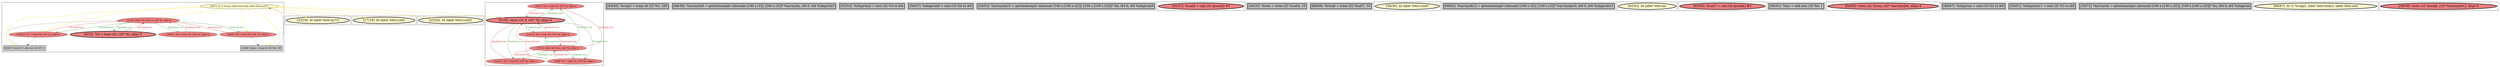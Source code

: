 
digraph G {



node699->node711 [style=solid,color=gold,label="C",penwidth=1.0,fontcolor=gold ]
node691->node689 [style=solid,color=firebrick3,label="A|indep|Const",penwidth=1.0,fontcolor=firebrick3 ]
node688->node687 [style=solid,color=forestgreen,label="T|indep|Const",penwidth=1.0,fontcolor=forestgreen ]
node691->node688 [style=solid,color=firebrick3,label="A|indep|Const",penwidth=1.0,fontcolor=firebrick3 ]
node699->node693 [style=solid,color=gold,label="C",penwidth=1.0,fontcolor=gold ]
node689->node690 [style=solid,color=forestgreen,label="T|indep|Const",penwidth=1.0,fontcolor=forestgreen ]
node697->node692 [style=solid,color=black,label="",penwidth=0.5,fontcolor=black ]
node688->node691 [style=solid,color=forestgreen,label="T|indep|Const",penwidth=1.0,fontcolor=forestgreen ]
node699->node697 [style=solid,color=gold,label="C",penwidth=1.0,fontcolor=gold ]
node688->node686 [style=solid,color=forestgreen,label="T|indep|Const",penwidth=1.0,fontcolor=forestgreen ]
node697->node693 [style=solid,color=firebrick3,label="A|indep|Const",penwidth=1.0,fontcolor=firebrick3 ]
node699->node689 [style=solid,color=gold,label="C",penwidth=1.0,fontcolor=gold ]
node693->node696 [style=solid,color=forestgreen,label="T|indep|Const",penwidth=1.0,fontcolor=forestgreen ]
node699->node702 [style=solid,color=gold,label="C",penwidth=1.0,fontcolor=gold ]
node692->node693 [style=solid,color=black,label="",penwidth=0.5,fontcolor=black ]
node696->node693 [style=solid,color=firebrick3,label="A|indep|Const",penwidth=1.0,fontcolor=firebrick3 ]
node699->node707 [style=solid,color=gold,label="C",penwidth=1.0,fontcolor=gold ]
node689->node691 [style=solid,color=forestgreen,label="T|indep|Const",penwidth=1.0,fontcolor=forestgreen ]
node686->node689 [style=solid,color=firebrick3,label="A|indep|Const",penwidth=1.0,fontcolor=firebrick3 ]
node690->node689 [style=solid,color=firebrick3,label="A|indep|Const",penwidth=1.0,fontcolor=firebrick3 ]
node689->node687 [style=solid,color=forestgreen,label="T|indep|Const",penwidth=1.0,fontcolor=forestgreen ]
node696->node698 [style=solid,color=black,label="",penwidth=0.5,fontcolor=black ]
node687->node689 [style=solid,color=firebrick3,label="A|indep|Const",penwidth=1.0,fontcolor=firebrick3 ]
node687->node688 [style=solid,color=firebrick3,label="A|indep|Const",penwidth=1.0,fontcolor=firebrick3 ]
node686->node688 [style=solid,color=firebrick3,label="A|indep|Const",penwidth=1.0,fontcolor=firebrick3 ]
node699->node699 [style=solid,color=gold,label="C",penwidth=1.0,fontcolor=gold ]
node693->node695 [style=solid,color=forestgreen,label="T|indep|Const",penwidth=1.0,fontcolor=forestgreen ]
node688->node690 [style=solid,color=forestgreen,label="T|indep|Const",penwidth=1.0,fontcolor=forestgreen ]
node690->node688 [style=solid,color=firebrick3,label="A|indep|Const",penwidth=1.0,fontcolor=firebrick3 ]
node695->node693 [style=solid,color=firebrick3,label="A|indep|Const",penwidth=1.0,fontcolor=firebrick3 ]
node689->node686 [style=solid,color=forestgreen,label="T|indep|Const",penwidth=1.0,fontcolor=forestgreen ]
node699->node692 [style=solid,color=gold,label="C",penwidth=1.0,fontcolor=gold ]
node699->node696 [style=solid,color=gold,label="C",penwidth=1.0,fontcolor=gold ]
node698->node699 [style=solid,color=black,label="",penwidth=0.5,fontcolor=black ]
node699->node698 [style=solid,color=gold,label="C",penwidth=1.0,fontcolor=gold ]
node693->node697 [style=solid,color=forestgreen,label="T|indep|Const",penwidth=1.0,fontcolor=forestgreen ]
node693->node694 [style=solid,color=forestgreen,label="T|indep|Const",penwidth=1.0,fontcolor=forestgreen ]
node694->node693 [style=solid,color=firebrick3,label="A|indep|Const",penwidth=1.0,fontcolor=firebrick3 ]


subgraph cluster22 {


node720 [penwidth=3.0,fontsize=20,fillcolor=grey,label="[44/45]  %cmp2 = icmp slt i32 %1, 100",shape=rectangle,style=filled ]



}

subgraph cluster20 {


node718 [penwidth=3.0,fontsize=20,fillcolor=grey,label="[48/49]  %arrayidx6 = getelementptr inbounds [100 x i32], [100 x i32]* %arrayidx, i64 0, i64 %idxprom5",shape=rectangle,style=filled ]



}

subgraph cluster18 {


node716 [penwidth=3.0,fontsize=20,fillcolor=grey,label="[52/53]  %idxprom5 = sext i32 %3 to i64",shape=rectangle,style=filled ]



}

subgraph cluster16 {


node714 [penwidth=3.0,fontsize=20,fillcolor=grey,label="[56/57]  %idxprom9 = sext i32 %4 to i64",shape=rectangle,style=filled ]



}

subgraph cluster17 {


node715 [penwidth=3.0,fontsize=20,fillcolor=grey,label="[54/55]  %arrayidx10 = getelementptr inbounds [100 x [100 x i32]], [100 x [100 x i32]]* %b, i64 0, i64 %idxprom9",shape=rectangle,style=filled ]



}

subgraph cluster4 {


node702 [penwidth=3.0,fontsize=20,fillcolor=lemonchiffon,label="[17/18]  br label %for.cond",shape=ellipse,style=filled ]



}

subgraph cluster3 {


node701 [penwidth=3.0,fontsize=20,fillcolor=lightcoral,label="[36/37]  %call4 = call i32 @rand() #3",shape=ellipse,style=filled ]



}

subgraph cluster2 {


node700 [penwidth=3.0,fontsize=20,fillcolor=grey,label="[34/35]  %rem = srem i32 %call4, 10",shape=rectangle,style=filled ]



}

subgraph cluster1 {


node699 [fillcolor=lemonchiffon,label="[4/27]  br i1 %cmp, label %for.body, label %for.end15",shape=ellipse,style=filled ]
node698 [fillcolor=grey,label="[3/28]  %cmp = icmp slt i32 %0, 100",shape=rectangle,style=filled ]
node693 [fillcolor=lightcoral,label="[1/32]  store i32 %inc14, i32* %i, align 4",shape=ellipse,style=filled ]
node696 [fillcolor=lightcoral,label="[2/29]  %0 = load i32, i32* %i, align 4",shape=ellipse,style=filled ]
node694 [fillcolor=lightcoral,label="[30/31]  %4 = load i32, i32* %i, align 4",shape=ellipse,style=filled ]
node692 [fillcolor=grey,label="[20/21]  %inc14 = add nsw i32 %7, 1",shape=rectangle,style=filled ]
node695 [penwidth=3.0,fontsize=20,fillcolor=lightcoral,label="[0/33]  %2 = load i32, i32* %i, align 4",shape=ellipse,style=filled ]
node697 [fillcolor=lightcoral,label="[19/22]  %7 = load i32, i32* %i, align 4",shape=ellipse,style=filled ]



}

subgraph cluster12 {


node710 [penwidth=3.0,fontsize=20,fillcolor=grey,label="[68/69]  %rem8 = srem i32 %call7, 10",shape=rectangle,style=filled ]



}

subgraph cluster5 {


node703 [penwidth=3.0,fontsize=20,fillcolor=lemonchiffon,label="[38/39]  br label %for.cond1",shape=ellipse,style=filled ]



}

subgraph cluster0 {


node689 [penwidth=3.0,fontsize=20,fillcolor=lightcoral,label="[5/16]  store i32 0, i32* %j, align 4",shape=ellipse,style=filled ]
node691 [fillcolor=lightcoral,label="[6/15]  %6 = load i32, i32* %j, align 4",shape=ellipse,style=filled ]
node690 [fillcolor=lightcoral,label="[8/9]  %1 = load i32, i32* %j, align 4",shape=ellipse,style=filled ]
node688 [fillcolor=lightcoral,label="[7/14]  store i32 %inc, i32* %j, align 4",shape=ellipse,style=filled ]
node686 [fillcolor=lightcoral,label="[12/13]  %5 = load i32, i32* %j, align 4",shape=ellipse,style=filled ]
node687 [fillcolor=lightcoral,label="[10/11]  %3 = load i32, i32* %j, align 4",shape=ellipse,style=filled ]



}

subgraph cluster6 {


node704 [penwidth=3.0,fontsize=20,fillcolor=grey,label="[60/61]  %arrayidx12 = getelementptr inbounds [100 x i32], [100 x i32]* %arrayidx10, i64 0, i64 %idxprom11",shape=rectangle,style=filled ]



}

subgraph cluster14 {


node712 [penwidth=3.0,fontsize=20,fillcolor=lemonchiffon,label="[42/43]  br label %for.inc",shape=ellipse,style=filled ]



}

subgraph cluster7 {


node705 [penwidth=3.0,fontsize=20,fillcolor=lightcoral,label="[62/63]  %call7 = call i32 @rand() #3",shape=ellipse,style=filled ]



}

subgraph cluster23 {


node721 [penwidth=3.0,fontsize=20,fillcolor=grey,label="[40/41]  %inc = add nsw i32 %6, 1",shape=rectangle,style=filled ]



}

subgraph cluster8 {


node706 [penwidth=3.0,fontsize=20,fillcolor=lightcoral,label="[64/65]  store i32 %rem, i32* %arrayidx6, align 4",shape=ellipse,style=filled ]



}

subgraph cluster21 {


node719 [penwidth=3.0,fontsize=20,fillcolor=grey,label="[46/47]  %idxprom = sext i32 %2 to i64",shape=rectangle,style=filled ]



}

subgraph cluster9 {


node707 [penwidth=3.0,fontsize=20,fillcolor=lemonchiffon,label="[25/26]  br label %for.cond1",shape=ellipse,style=filled ]



}

subgraph cluster19 {


node717 [penwidth=3.0,fontsize=20,fillcolor=grey,label="[50/51]  %idxprom11 = sext i32 %5 to i64",shape=rectangle,style=filled ]



}

subgraph cluster10 {


node708 [penwidth=3.0,fontsize=20,fillcolor=grey,label="[70/71]  %arrayidx = getelementptr inbounds [100 x [100 x i32]], [100 x [100 x i32]]* %a, i64 0, i64 %idxprom",shape=rectangle,style=filled ]



}

subgraph cluster11 {


node709 [penwidth=3.0,fontsize=20,fillcolor=lemonchiffon,label="[66/67]  br i1 %cmp2, label %for.body3, label %for.end",shape=ellipse,style=filled ]



}

subgraph cluster13 {


node711 [penwidth=3.0,fontsize=20,fillcolor=lemonchiffon,label="[23/24]  br label %for.inc13",shape=ellipse,style=filled ]



}

subgraph cluster15 {


node713 [penwidth=3.0,fontsize=20,fillcolor=lightcoral,label="[58/59]  store i32 %rem8, i32* %arrayidx12, align 4",shape=ellipse,style=filled ]



}

}
